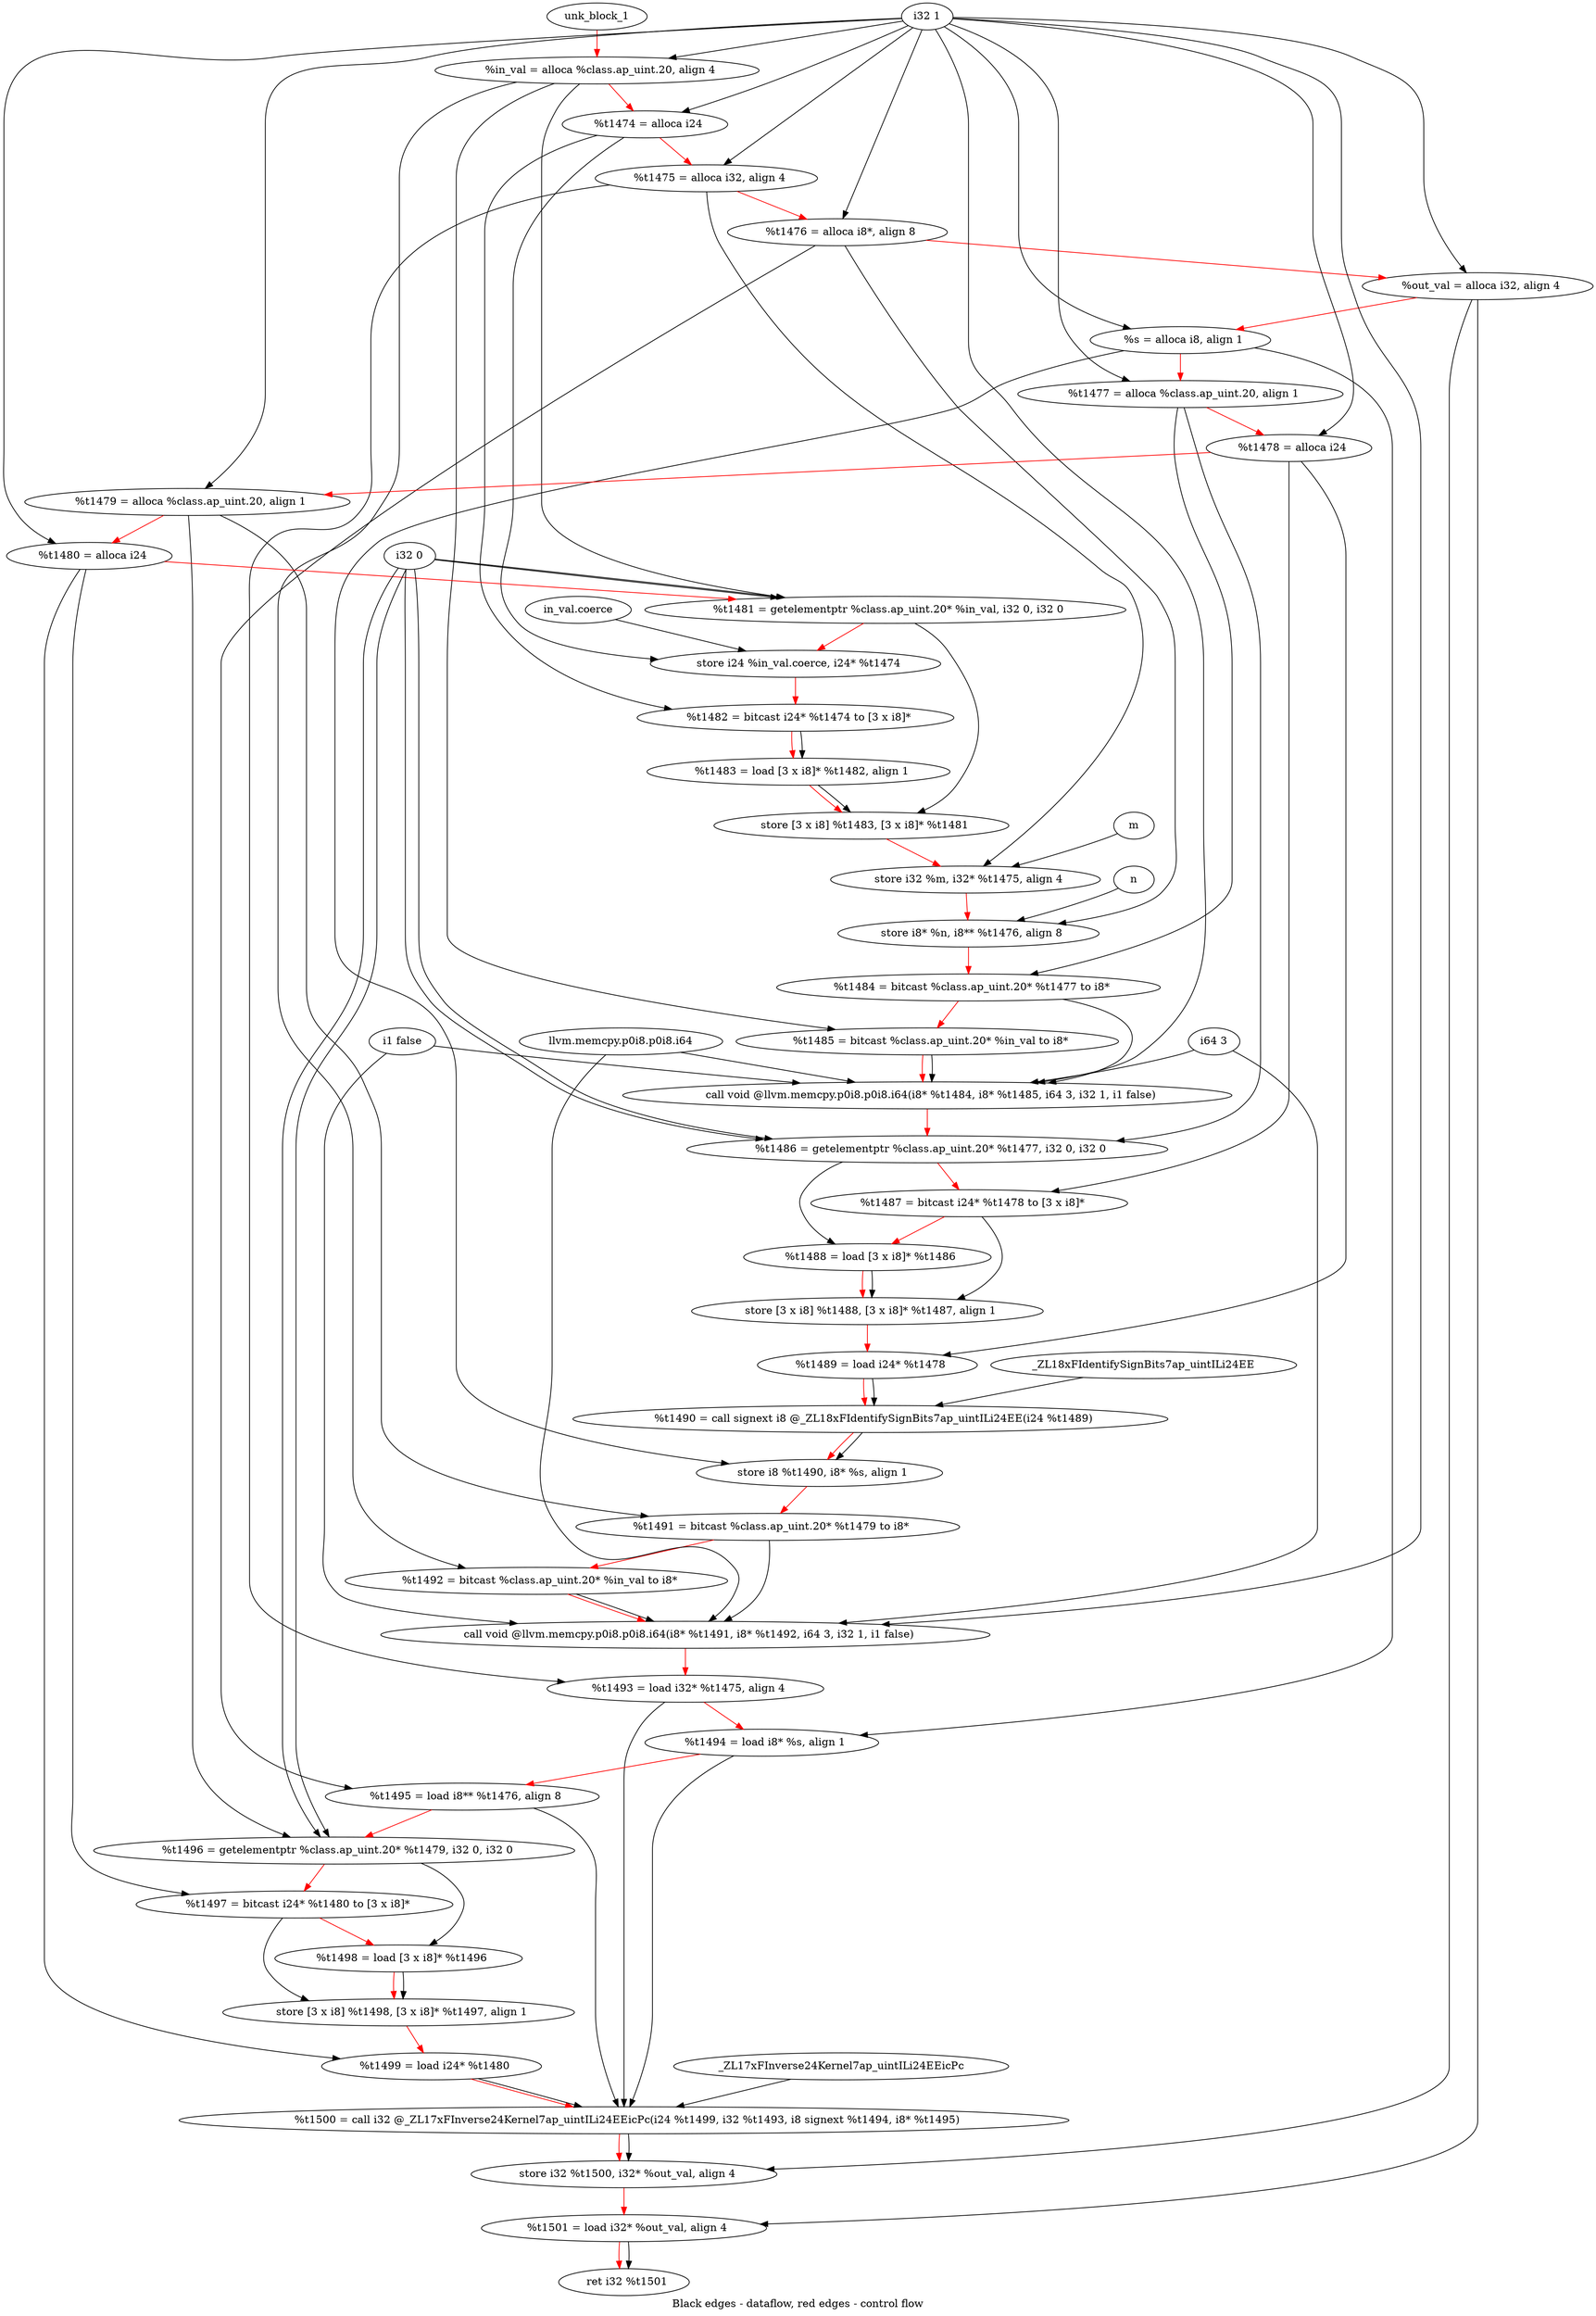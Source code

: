 digraph G {
compound=true
label="Black edges - dataflow, red edges - control flow"
"in_val" [label="  %in_val = alloca %class.ap_uint.20, align 4"]
"t1474" [label="  %t1474 = alloca i24"]
"t1475" [label="  %t1475 = alloca i32, align 4"]
"t1476" [label="  %t1476 = alloca i8*, align 8"]
"out_val" [label="  %out_val = alloca i32, align 4"]
"s" [label="  %s = alloca i8, align 1"]
"t1477" [label="  %t1477 = alloca %class.ap_uint.20, align 1"]
"t1478" [label="  %t1478 = alloca i24"]
"t1479" [label="  %t1479 = alloca %class.ap_uint.20, align 1"]
"t1480" [label="  %t1480 = alloca i24"]
"t1481" [label="  %t1481 = getelementptr %class.ap_uint.20* %in_val, i32 0, i32 0"]
"_1" [label="  store i24 %in_val.coerce, i24* %t1474"]
"t1482" [label="  %t1482 = bitcast i24* %t1474 to [3 x i8]*"]
"t1483" [label="  %t1483 = load [3 x i8]* %t1482, align 1"]
"_2" [label="  store [3 x i8] %t1483, [3 x i8]* %t1481"]
"_3" [label="  store i32 %m, i32* %t1475, align 4"]
"_4" [label="  store i8* %n, i8** %t1476, align 8"]
"t1484" [label="  %t1484 = bitcast %class.ap_uint.20* %t1477 to i8*"]
"t1485" [label="  %t1485 = bitcast %class.ap_uint.20* %in_val to i8*"]
"_5" [label="  call void @llvm.memcpy.p0i8.p0i8.i64(i8* %t1484, i8* %t1485, i64 3, i32 1, i1 false)"]
"t1486" [label="  %t1486 = getelementptr %class.ap_uint.20* %t1477, i32 0, i32 0"]
"t1487" [label="  %t1487 = bitcast i24* %t1478 to [3 x i8]*"]
"t1488" [label="  %t1488 = load [3 x i8]* %t1486"]
"_6" [label="  store [3 x i8] %t1488, [3 x i8]* %t1487, align 1"]
"t1489" [label="  %t1489 = load i24* %t1478"]
"t1490" [label="  %t1490 = call signext i8 @_ZL18xFIdentifySignBits7ap_uintILi24EE(i24 %t1489)"]
"_7" [label="  store i8 %t1490, i8* %s, align 1"]
"t1491" [label="  %t1491 = bitcast %class.ap_uint.20* %t1479 to i8*"]
"t1492" [label="  %t1492 = bitcast %class.ap_uint.20* %in_val to i8*"]
"_8" [label="  call void @llvm.memcpy.p0i8.p0i8.i64(i8* %t1491, i8* %t1492, i64 3, i32 1, i1 false)"]
"t1493" [label="  %t1493 = load i32* %t1475, align 4"]
"t1494" [label="  %t1494 = load i8* %s, align 1"]
"t1495" [label="  %t1495 = load i8** %t1476, align 8"]
"t1496" [label="  %t1496 = getelementptr %class.ap_uint.20* %t1479, i32 0, i32 0"]
"t1497" [label="  %t1497 = bitcast i24* %t1480 to [3 x i8]*"]
"t1498" [label="  %t1498 = load [3 x i8]* %t1496"]
"_9" [label="  store [3 x i8] %t1498, [3 x i8]* %t1497, align 1"]
"t1499" [label="  %t1499 = load i24* %t1480"]
"t1500" [label="  %t1500 = call i32 @_ZL17xFInverse24Kernel7ap_uintILi24EEicPc(i24 %t1499, i32 %t1493, i8 signext %t1494, i8* %t1495)"]
"_10" [label="  store i32 %t1500, i32* %out_val, align 4"]
"t1501" [label="  %t1501 = load i32* %out_val, align 4"]
"_11" [label="  ret i32 %t1501"]
"unk_block_1" -> "in_val"[color=red]
"i32 1" -> "in_val"
"in_val" -> "t1474"[color=red weight=2]
"i32 1" -> "t1474"
"t1474" -> "t1475"[color=red weight=2]
"i32 1" -> "t1475"
"t1475" -> "t1476"[color=red weight=2]
"i32 1" -> "t1476"
"t1476" -> "out_val"[color=red weight=2]
"i32 1" -> "out_val"
"out_val" -> "s"[color=red weight=2]
"i32 1" -> "s"
"s" -> "t1477"[color=red weight=2]
"i32 1" -> "t1477"
"t1477" -> "t1478"[color=red weight=2]
"i32 1" -> "t1478"
"t1478" -> "t1479"[color=red weight=2]
"i32 1" -> "t1479"
"t1479" -> "t1480"[color=red weight=2]
"i32 1" -> "t1480"
"t1480" -> "t1481"[color=red weight=2]
"in_val" -> "t1481"
"i32 0" -> "t1481"
"i32 0" -> "t1481"
"t1481" -> "_1"[color=red weight=2]
"in_val.coerce" -> "_1"
"t1474" -> "_1"
"_1" -> "t1482"[color=red weight=2]
"t1474" -> "t1482"
"t1482" -> "t1483"[color=red weight=2]
"t1482" -> "t1483"
"t1483" -> "_2"[color=red weight=2]
"t1483" -> "_2"
"t1481" -> "_2"
"_2" -> "_3"[color=red weight=2]
"m" -> "_3"
"t1475" -> "_3"
"_3" -> "_4"[color=red weight=2]
"n" -> "_4"
"t1476" -> "_4"
"_4" -> "t1484"[color=red weight=2]
"t1477" -> "t1484"
"t1484" -> "t1485"[color=red weight=2]
"in_val" -> "t1485"
"t1485" -> "_5"[color=red weight=2]
"t1484" -> "_5"
"t1485" -> "_5"
"i64 3" -> "_5"
"i32 1" -> "_5"
"i1 false" -> "_5"
"llvm.memcpy.p0i8.p0i8.i64" -> "_5"
"_5" -> "t1486"[color=red weight=2]
"t1477" -> "t1486"
"i32 0" -> "t1486"
"i32 0" -> "t1486"
"t1486" -> "t1487"[color=red weight=2]
"t1478" -> "t1487"
"t1487" -> "t1488"[color=red weight=2]
"t1486" -> "t1488"
"t1488" -> "_6"[color=red weight=2]
"t1488" -> "_6"
"t1487" -> "_6"
"_6" -> "t1489"[color=red weight=2]
"t1478" -> "t1489"
"t1489" -> "t1490"[color=red weight=2]
"t1489" -> "t1490"
"_ZL18xFIdentifySignBits7ap_uintILi24EE" -> "t1490"
"t1490" -> "_7"[color=red weight=2]
"t1490" -> "_7"
"s" -> "_7"
"_7" -> "t1491"[color=red weight=2]
"t1479" -> "t1491"
"t1491" -> "t1492"[color=red weight=2]
"in_val" -> "t1492"
"t1492" -> "_8"[color=red weight=2]
"t1491" -> "_8"
"t1492" -> "_8"
"i64 3" -> "_8"
"i32 1" -> "_8"
"i1 false" -> "_8"
"llvm.memcpy.p0i8.p0i8.i64" -> "_8"
"_8" -> "t1493"[color=red weight=2]
"t1475" -> "t1493"
"t1493" -> "t1494"[color=red weight=2]
"s" -> "t1494"
"t1494" -> "t1495"[color=red weight=2]
"t1476" -> "t1495"
"t1495" -> "t1496"[color=red weight=2]
"t1479" -> "t1496"
"i32 0" -> "t1496"
"i32 0" -> "t1496"
"t1496" -> "t1497"[color=red weight=2]
"t1480" -> "t1497"
"t1497" -> "t1498"[color=red weight=2]
"t1496" -> "t1498"
"t1498" -> "_9"[color=red weight=2]
"t1498" -> "_9"
"t1497" -> "_9"
"_9" -> "t1499"[color=red weight=2]
"t1480" -> "t1499"
"t1499" -> "t1500"[color=red weight=2]
"t1499" -> "t1500"
"t1493" -> "t1500"
"t1494" -> "t1500"
"t1495" -> "t1500"
"_ZL17xFInverse24Kernel7ap_uintILi24EEicPc" -> "t1500"
"t1500" -> "_10"[color=red weight=2]
"t1500" -> "_10"
"out_val" -> "_10"
"_10" -> "t1501"[color=red weight=2]
"out_val" -> "t1501"
"t1501" -> "_11"[color=red weight=2]
"t1501" -> "_11"

}
